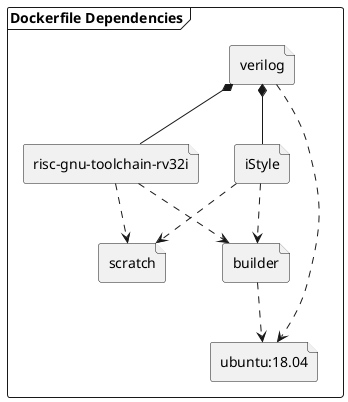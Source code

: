 @startuml Dockerfile dependencies

frame "Dockerfile Dependencies" {
    file "ubuntu:18.04" as ubuntu
    file builder
    file iStyle
    file "risc-gnu-toolchain-rv32i" as riscGnuToolchainRv32i
    file verilog
    file scratch

    builder ..> ubuntu
    iStyle ..> builder
    iStyle ..> scratch
    riscGnuToolchainRv32i ..> builder
    riscGnuToolchainRv32i ..> scratch
    verilog ..> ubuntu
    verilog *-- riscGnuToolchainRv32i
    verilog *-- iStyle
}
@enduml
